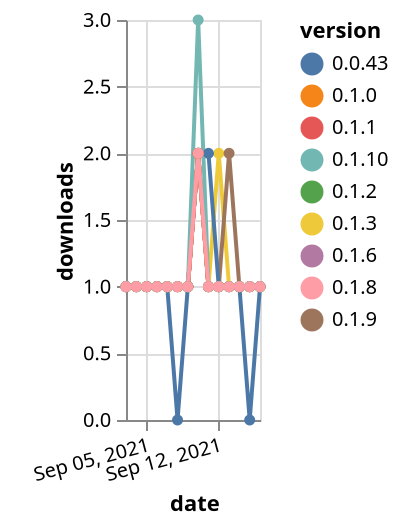 {"$schema": "https://vega.github.io/schema/vega-lite/v5.json", "description": "A simple bar chart with embedded data.", "data": {"values": [{"date": "2021-09-03", "total": 157, "delta": 1, "version": "0.1.3"}, {"date": "2021-09-04", "total": 158, "delta": 1, "version": "0.1.3"}, {"date": "2021-09-05", "total": 159, "delta": 1, "version": "0.1.3"}, {"date": "2021-09-06", "total": 160, "delta": 1, "version": "0.1.3"}, {"date": "2021-09-07", "total": 161, "delta": 1, "version": "0.1.3"}, {"date": "2021-09-08", "total": 162, "delta": 1, "version": "0.1.3"}, {"date": "2021-09-09", "total": 163, "delta": 1, "version": "0.1.3"}, {"date": "2021-09-10", "total": 165, "delta": 2, "version": "0.1.3"}, {"date": "2021-09-11", "total": 166, "delta": 1, "version": "0.1.3"}, {"date": "2021-09-12", "total": 168, "delta": 2, "version": "0.1.3"}, {"date": "2021-09-13", "total": 169, "delta": 1, "version": "0.1.3"}, {"date": "2021-09-14", "total": 170, "delta": 1, "version": "0.1.3"}, {"date": "2021-09-15", "total": 171, "delta": 1, "version": "0.1.3"}, {"date": "2021-09-16", "total": 172, "delta": 1, "version": "0.1.3"}, {"date": "2021-09-03", "total": 145, "delta": 1, "version": "0.1.2"}, {"date": "2021-09-04", "total": 146, "delta": 1, "version": "0.1.2"}, {"date": "2021-09-05", "total": 147, "delta": 1, "version": "0.1.2"}, {"date": "2021-09-06", "total": 148, "delta": 1, "version": "0.1.2"}, {"date": "2021-09-07", "total": 149, "delta": 1, "version": "0.1.2"}, {"date": "2021-09-08", "total": 150, "delta": 1, "version": "0.1.2"}, {"date": "2021-09-09", "total": 151, "delta": 1, "version": "0.1.2"}, {"date": "2021-09-10", "total": 153, "delta": 2, "version": "0.1.2"}, {"date": "2021-09-11", "total": 154, "delta": 1, "version": "0.1.2"}, {"date": "2021-09-12", "total": 155, "delta": 1, "version": "0.1.2"}, {"date": "2021-09-13", "total": 156, "delta": 1, "version": "0.1.2"}, {"date": "2021-09-14", "total": 157, "delta": 1, "version": "0.1.2"}, {"date": "2021-09-15", "total": 158, "delta": 1, "version": "0.1.2"}, {"date": "2021-09-16", "total": 159, "delta": 1, "version": "0.1.2"}, {"date": "2021-09-03", "total": 126, "delta": 1, "version": "0.1.9"}, {"date": "2021-09-04", "total": 127, "delta": 1, "version": "0.1.9"}, {"date": "2021-09-05", "total": 128, "delta": 1, "version": "0.1.9"}, {"date": "2021-09-06", "total": 129, "delta": 1, "version": "0.1.9"}, {"date": "2021-09-07", "total": 130, "delta": 1, "version": "0.1.9"}, {"date": "2021-09-08", "total": 131, "delta": 1, "version": "0.1.9"}, {"date": "2021-09-09", "total": 132, "delta": 1, "version": "0.1.9"}, {"date": "2021-09-10", "total": 134, "delta": 2, "version": "0.1.9"}, {"date": "2021-09-11", "total": 135, "delta": 1, "version": "0.1.9"}, {"date": "2021-09-12", "total": 136, "delta": 1, "version": "0.1.9"}, {"date": "2021-09-13", "total": 138, "delta": 2, "version": "0.1.9"}, {"date": "2021-09-14", "total": 139, "delta": 1, "version": "0.1.9"}, {"date": "2021-09-15", "total": 140, "delta": 1, "version": "0.1.9"}, {"date": "2021-09-16", "total": 141, "delta": 1, "version": "0.1.9"}, {"date": "2021-09-03", "total": 157, "delta": 1, "version": "0.0.43"}, {"date": "2021-09-04", "total": 158, "delta": 1, "version": "0.0.43"}, {"date": "2021-09-05", "total": 159, "delta": 1, "version": "0.0.43"}, {"date": "2021-09-06", "total": 160, "delta": 1, "version": "0.0.43"}, {"date": "2021-09-07", "total": 161, "delta": 1, "version": "0.0.43"}, {"date": "2021-09-08", "total": 161, "delta": 0, "version": "0.0.43"}, {"date": "2021-09-09", "total": 162, "delta": 1, "version": "0.0.43"}, {"date": "2021-09-10", "total": 164, "delta": 2, "version": "0.0.43"}, {"date": "2021-09-11", "total": 166, "delta": 2, "version": "0.0.43"}, {"date": "2021-09-12", "total": 167, "delta": 1, "version": "0.0.43"}, {"date": "2021-09-13", "total": 168, "delta": 1, "version": "0.0.43"}, {"date": "2021-09-14", "total": 169, "delta": 1, "version": "0.0.43"}, {"date": "2021-09-15", "total": 169, "delta": 0, "version": "0.0.43"}, {"date": "2021-09-16", "total": 170, "delta": 1, "version": "0.0.43"}, {"date": "2021-09-03", "total": 164, "delta": 1, "version": "0.1.1"}, {"date": "2021-09-04", "total": 165, "delta": 1, "version": "0.1.1"}, {"date": "2021-09-05", "total": 166, "delta": 1, "version": "0.1.1"}, {"date": "2021-09-06", "total": 167, "delta": 1, "version": "0.1.1"}, {"date": "2021-09-07", "total": 168, "delta": 1, "version": "0.1.1"}, {"date": "2021-09-08", "total": 169, "delta": 1, "version": "0.1.1"}, {"date": "2021-09-09", "total": 170, "delta": 1, "version": "0.1.1"}, {"date": "2021-09-10", "total": 172, "delta": 2, "version": "0.1.1"}, {"date": "2021-09-11", "total": 173, "delta": 1, "version": "0.1.1"}, {"date": "2021-09-12", "total": 174, "delta": 1, "version": "0.1.1"}, {"date": "2021-09-13", "total": 175, "delta": 1, "version": "0.1.1"}, {"date": "2021-09-14", "total": 176, "delta": 1, "version": "0.1.1"}, {"date": "2021-09-15", "total": 177, "delta": 1, "version": "0.1.1"}, {"date": "2021-09-16", "total": 178, "delta": 1, "version": "0.1.1"}, {"date": "2021-09-03", "total": 140, "delta": 1, "version": "0.1.6"}, {"date": "2021-09-04", "total": 141, "delta": 1, "version": "0.1.6"}, {"date": "2021-09-05", "total": 142, "delta": 1, "version": "0.1.6"}, {"date": "2021-09-06", "total": 143, "delta": 1, "version": "0.1.6"}, {"date": "2021-09-07", "total": 144, "delta": 1, "version": "0.1.6"}, {"date": "2021-09-08", "total": 145, "delta": 1, "version": "0.1.6"}, {"date": "2021-09-09", "total": 146, "delta": 1, "version": "0.1.6"}, {"date": "2021-09-10", "total": 148, "delta": 2, "version": "0.1.6"}, {"date": "2021-09-11", "total": 149, "delta": 1, "version": "0.1.6"}, {"date": "2021-09-12", "total": 150, "delta": 1, "version": "0.1.6"}, {"date": "2021-09-13", "total": 151, "delta": 1, "version": "0.1.6"}, {"date": "2021-09-14", "total": 152, "delta": 1, "version": "0.1.6"}, {"date": "2021-09-15", "total": 153, "delta": 1, "version": "0.1.6"}, {"date": "2021-09-16", "total": 154, "delta": 1, "version": "0.1.6"}, {"date": "2021-09-03", "total": 165, "delta": 1, "version": "0.1.0"}, {"date": "2021-09-04", "total": 166, "delta": 1, "version": "0.1.0"}, {"date": "2021-09-05", "total": 167, "delta": 1, "version": "0.1.0"}, {"date": "2021-09-06", "total": 168, "delta": 1, "version": "0.1.0"}, {"date": "2021-09-07", "total": 169, "delta": 1, "version": "0.1.0"}, {"date": "2021-09-08", "total": 170, "delta": 1, "version": "0.1.0"}, {"date": "2021-09-09", "total": 171, "delta": 1, "version": "0.1.0"}, {"date": "2021-09-10", "total": 173, "delta": 2, "version": "0.1.0"}, {"date": "2021-09-11", "total": 174, "delta": 1, "version": "0.1.0"}, {"date": "2021-09-12", "total": 175, "delta": 1, "version": "0.1.0"}, {"date": "2021-09-13", "total": 176, "delta": 1, "version": "0.1.0"}, {"date": "2021-09-14", "total": 177, "delta": 1, "version": "0.1.0"}, {"date": "2021-09-15", "total": 178, "delta": 1, "version": "0.1.0"}, {"date": "2021-09-16", "total": 179, "delta": 1, "version": "0.1.0"}, {"date": "2021-09-03", "total": 133, "delta": 1, "version": "0.1.10"}, {"date": "2021-09-04", "total": 134, "delta": 1, "version": "0.1.10"}, {"date": "2021-09-05", "total": 135, "delta": 1, "version": "0.1.10"}, {"date": "2021-09-06", "total": 136, "delta": 1, "version": "0.1.10"}, {"date": "2021-09-07", "total": 137, "delta": 1, "version": "0.1.10"}, {"date": "2021-09-08", "total": 138, "delta": 1, "version": "0.1.10"}, {"date": "2021-09-09", "total": 139, "delta": 1, "version": "0.1.10"}, {"date": "2021-09-10", "total": 142, "delta": 3, "version": "0.1.10"}, {"date": "2021-09-11", "total": 143, "delta": 1, "version": "0.1.10"}, {"date": "2021-09-12", "total": 144, "delta": 1, "version": "0.1.10"}, {"date": "2021-09-13", "total": 145, "delta": 1, "version": "0.1.10"}, {"date": "2021-09-14", "total": 146, "delta": 1, "version": "0.1.10"}, {"date": "2021-09-15", "total": 147, "delta": 1, "version": "0.1.10"}, {"date": "2021-09-16", "total": 148, "delta": 1, "version": "0.1.10"}, {"date": "2021-09-03", "total": 134, "delta": 1, "version": "0.1.8"}, {"date": "2021-09-04", "total": 135, "delta": 1, "version": "0.1.8"}, {"date": "2021-09-05", "total": 136, "delta": 1, "version": "0.1.8"}, {"date": "2021-09-06", "total": 137, "delta": 1, "version": "0.1.8"}, {"date": "2021-09-07", "total": 138, "delta": 1, "version": "0.1.8"}, {"date": "2021-09-08", "total": 139, "delta": 1, "version": "0.1.8"}, {"date": "2021-09-09", "total": 140, "delta": 1, "version": "0.1.8"}, {"date": "2021-09-10", "total": 142, "delta": 2, "version": "0.1.8"}, {"date": "2021-09-11", "total": 143, "delta": 1, "version": "0.1.8"}, {"date": "2021-09-12", "total": 144, "delta": 1, "version": "0.1.8"}, {"date": "2021-09-13", "total": 145, "delta": 1, "version": "0.1.8"}, {"date": "2021-09-14", "total": 146, "delta": 1, "version": "0.1.8"}, {"date": "2021-09-15", "total": 147, "delta": 1, "version": "0.1.8"}, {"date": "2021-09-16", "total": 148, "delta": 1, "version": "0.1.8"}]}, "width": "container", "mark": {"type": "line", "point": {"filled": true}}, "encoding": {"x": {"field": "date", "type": "temporal", "timeUnit": "yearmonthdate", "title": "date", "axis": {"labelAngle": -15}}, "y": {"field": "delta", "type": "quantitative", "title": "downloads"}, "color": {"field": "version", "type": "nominal"}, "tooltip": {"field": "delta"}}}